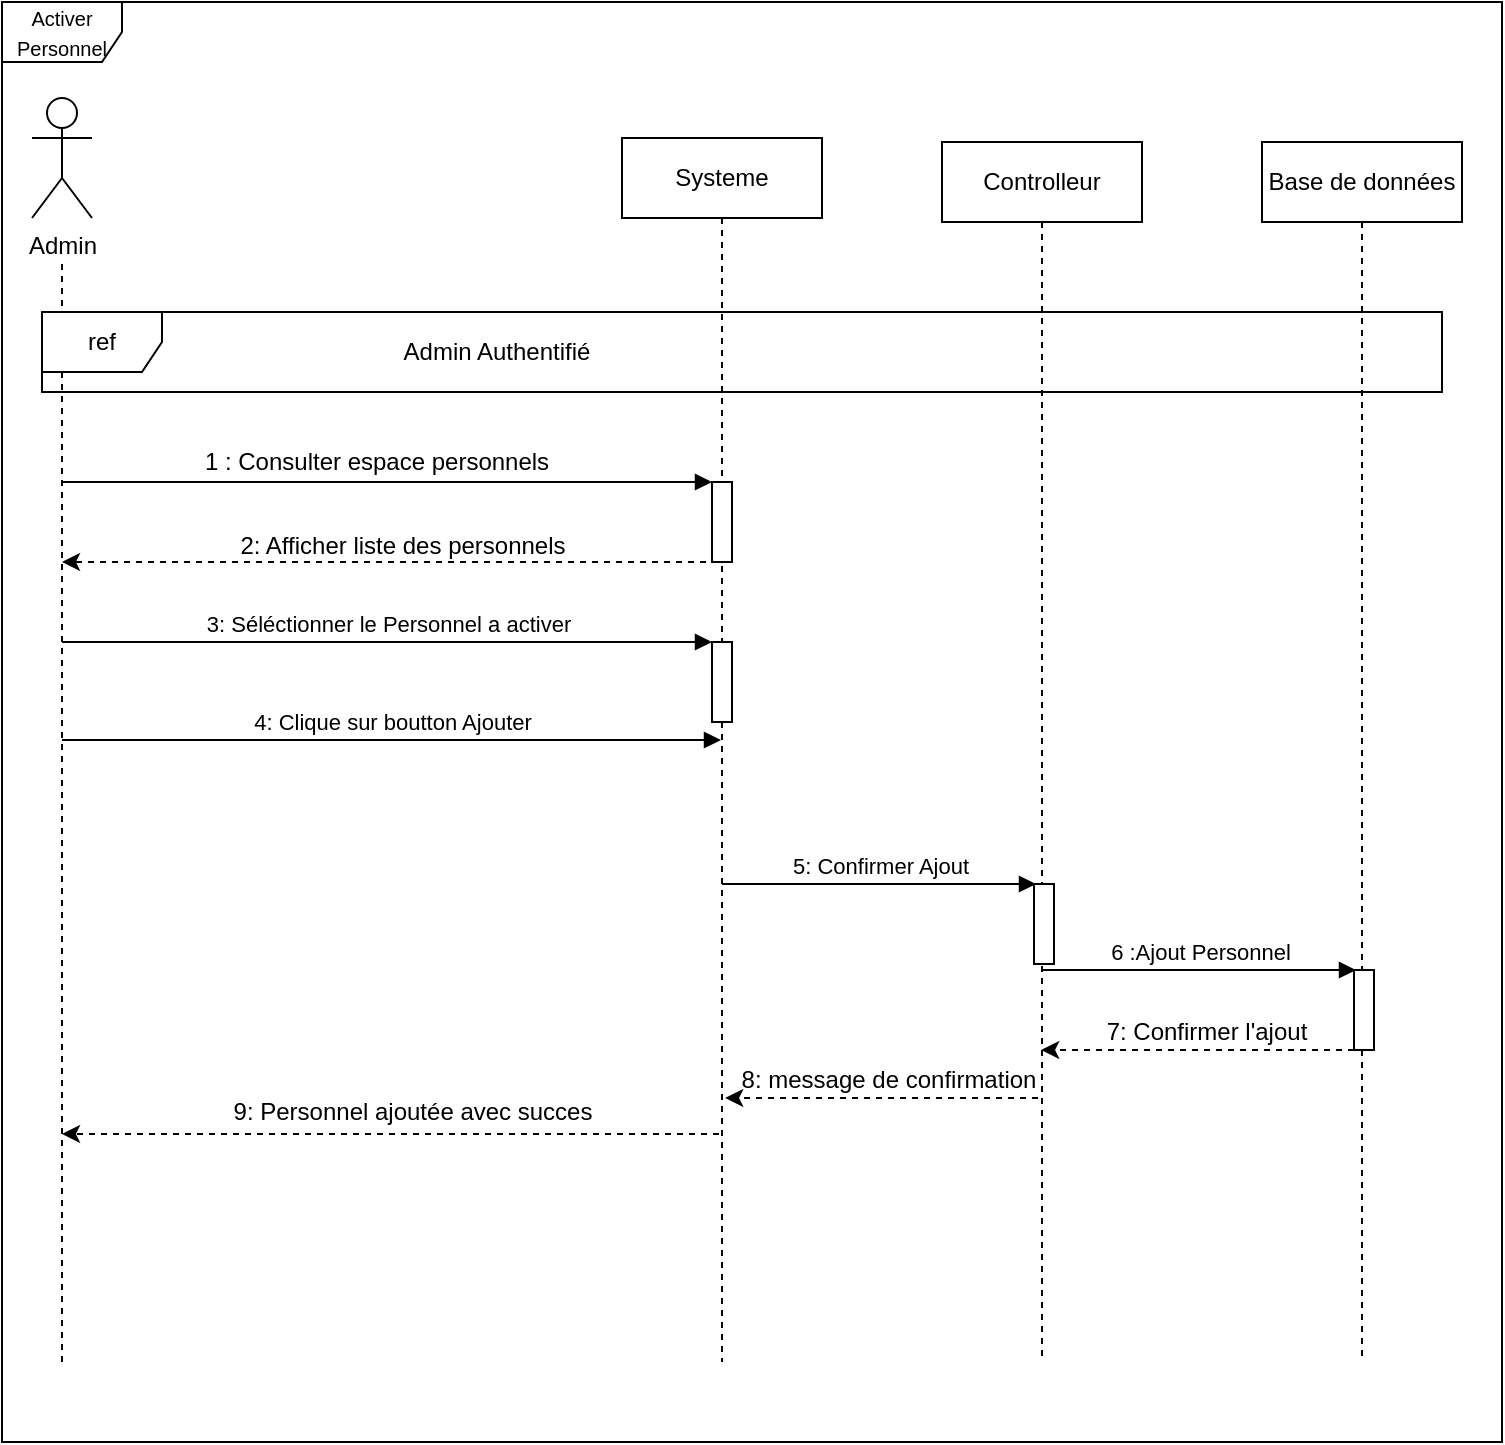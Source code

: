 <mxfile version="26.2.14">
  <diagram name="Page-1" id="2YBvvXClWsGukQMizWep">
    <mxGraphModel dx="1426" dy="777" grid="1" gridSize="10" guides="1" tooltips="1" connect="1" arrows="1" fold="1" page="1" pageScale="1" pageWidth="850" pageHeight="1100" math="0" shadow="0">
      <root>
        <mxCell id="0" />
        <mxCell id="1" parent="0" />
        <mxCell id="LiHfCers7BduxrwoL8Yd-1" value="Systeme" style="shape=umlLifeline;perimeter=lifelinePerimeter;whiteSpace=wrap;html=1;container=0;dropTarget=0;collapsible=0;recursiveResize=0;outlineConnect=0;portConstraint=eastwest;newEdgeStyle={&quot;edgeStyle&quot;:&quot;elbowEdgeStyle&quot;,&quot;elbow&quot;:&quot;vertical&quot;,&quot;curved&quot;:0,&quot;rounded&quot;:0};" vertex="1" parent="1">
          <mxGeometry x="480" y="188" width="100" height="612" as="geometry" />
        </mxCell>
        <mxCell id="LiHfCers7BduxrwoL8Yd-2" value="" style="html=1;points=[];perimeter=orthogonalPerimeter;outlineConnect=0;targetShapes=umlLifeline;portConstraint=eastwest;newEdgeStyle={&quot;edgeStyle&quot;:&quot;elbowEdgeStyle&quot;,&quot;elbow&quot;:&quot;vertical&quot;,&quot;curved&quot;:0,&quot;rounded&quot;:0};" vertex="1" parent="LiHfCers7BduxrwoL8Yd-1">
          <mxGeometry x="45" y="172" width="10" height="40" as="geometry" />
        </mxCell>
        <mxCell id="LiHfCers7BduxrwoL8Yd-3" value="" style="html=1;verticalAlign=bottom;endArrow=block;edgeStyle=elbowEdgeStyle;elbow=vertical;curved=0;rounded=0;" edge="1" parent="1" target="LiHfCers7BduxrwoL8Yd-2">
          <mxGeometry relative="1" as="geometry">
            <mxPoint x="200" y="360" as="sourcePoint" />
            <Array as="points">
              <mxPoint x="435" y="360" />
            </Array>
            <mxPoint x="520" y="360" as="targetPoint" />
          </mxGeometry>
        </mxCell>
        <mxCell id="LiHfCers7BduxrwoL8Yd-4" value="Admin" style="shape=umlActor;verticalLabelPosition=bottom;verticalAlign=top;html=1;outlineConnect=0;" vertex="1" parent="1">
          <mxGeometry x="185" y="168" width="30" height="60" as="geometry" />
        </mxCell>
        <mxCell id="LiHfCers7BduxrwoL8Yd-5" value="" style="endArrow=none;dashed=1;html=1;rounded=0;" edge="1" parent="1">
          <mxGeometry width="50" height="50" relative="1" as="geometry">
            <mxPoint x="200" y="800" as="sourcePoint" />
            <mxPoint x="200" y="248" as="targetPoint" />
          </mxGeometry>
        </mxCell>
        <mxCell id="LiHfCers7BduxrwoL8Yd-6" value="4: Clique sur boutton Ajouter" style="html=1;verticalAlign=bottom;endArrow=block;edgeStyle=elbowEdgeStyle;elbow=vertical;curved=0;rounded=0;" edge="1" parent="1" target="LiHfCers7BduxrwoL8Yd-1">
          <mxGeometry relative="1" as="geometry">
            <mxPoint x="200" y="489" as="sourcePoint" />
            <Array as="points">
              <mxPoint x="315" y="489" />
            </Array>
            <mxPoint x="405" y="489" as="targetPoint" />
          </mxGeometry>
        </mxCell>
        <mxCell id="LiHfCers7BduxrwoL8Yd-7" value="" style="endArrow=classic;html=1;rounded=0;dashed=1;" edge="1" parent="1">
          <mxGeometry width="50" height="50" relative="1" as="geometry">
            <mxPoint x="528" y="400" as="sourcePoint" />
            <mxPoint x="200" y="400" as="targetPoint" />
          </mxGeometry>
        </mxCell>
        <mxCell id="LiHfCers7BduxrwoL8Yd-8" value="2: Afficher liste des personnels" style="text;html=1;align=center;verticalAlign=middle;resizable=0;points=[];autosize=1;strokeColor=none;fillColor=none;" vertex="1" parent="1">
          <mxGeometry x="275" y="377" width="190" height="30" as="geometry" />
        </mxCell>
        <mxCell id="LiHfCers7BduxrwoL8Yd-9" value="" style="rounded=0;whiteSpace=wrap;html=1;" vertex="1" parent="1">
          <mxGeometry x="525" y="440" width="10" height="40" as="geometry" />
        </mxCell>
        <mxCell id="LiHfCers7BduxrwoL8Yd-10" value="3: Séléctionner le Personnel a activer" style="html=1;verticalAlign=bottom;endArrow=block;edgeStyle=elbowEdgeStyle;elbow=vertical;curved=0;rounded=0;" edge="1" parent="1">
          <mxGeometry x="0.003" relative="1" as="geometry">
            <mxPoint x="200" y="440" as="sourcePoint" />
            <Array as="points">
              <mxPoint x="435" y="440" />
            </Array>
            <mxPoint x="525" y="440" as="targetPoint" />
            <mxPoint as="offset" />
          </mxGeometry>
        </mxCell>
        <mxCell id="LiHfCers7BduxrwoL8Yd-11" value="ref" style="shape=umlFrame;whiteSpace=wrap;html=1;pointerEvents=0;movable=1;resizable=1;rotatable=1;deletable=1;editable=1;locked=0;connectable=1;" vertex="1" parent="1">
          <mxGeometry x="190" y="275" width="700" height="40" as="geometry" />
        </mxCell>
        <mxCell id="LiHfCers7BduxrwoL8Yd-12" value="Admin Authentifié" style="text;html=1;align=center;verticalAlign=middle;resizable=1;points=[];autosize=1;strokeColor=none;fillColor=none;movable=1;rotatable=1;deletable=1;editable=1;locked=0;connectable=1;" vertex="1" parent="1">
          <mxGeometry x="357" y="280" width="120" height="30" as="geometry" />
        </mxCell>
        <mxCell id="LiHfCers7BduxrwoL8Yd-13" value="&lt;font style=&quot;font-size: 10px;&quot;&gt;Activer&lt;/font&gt;&lt;div&gt;&lt;font style=&quot;font-size: 10px;&quot;&gt;Personnel&lt;/font&gt;&lt;/div&gt;" style="shape=umlFrame;whiteSpace=wrap;html=1;pointerEvents=0;" vertex="1" parent="1">
          <mxGeometry x="170" y="120" width="750" height="720" as="geometry" />
        </mxCell>
        <mxCell id="LiHfCers7BduxrwoL8Yd-14" value="Controlleur" style="shape=umlLifeline;perimeter=lifelinePerimeter;whiteSpace=wrap;html=1;container=0;dropTarget=0;collapsible=0;recursiveResize=0;outlineConnect=0;portConstraint=eastwest;newEdgeStyle={&quot;edgeStyle&quot;:&quot;elbowEdgeStyle&quot;,&quot;elbow&quot;:&quot;vertical&quot;,&quot;curved&quot;:0,&quot;rounded&quot;:0};" vertex="1" parent="1">
          <mxGeometry x="640" y="190" width="100" height="610" as="geometry" />
        </mxCell>
        <mxCell id="LiHfCers7BduxrwoL8Yd-15" value="Base de données" style="shape=umlLifeline;perimeter=lifelinePerimeter;whiteSpace=wrap;html=1;container=0;dropTarget=0;collapsible=0;recursiveResize=0;outlineConnect=0;portConstraint=eastwest;newEdgeStyle={&quot;edgeStyle&quot;:&quot;elbowEdgeStyle&quot;,&quot;elbow&quot;:&quot;vertical&quot;,&quot;curved&quot;:0,&quot;rounded&quot;:0};" vertex="1" parent="1">
          <mxGeometry x="800" y="190" width="100" height="610" as="geometry" />
        </mxCell>
        <mxCell id="LiHfCers7BduxrwoL8Yd-16" value="" style="endArrow=classic;html=1;rounded=0;dashed=1;" edge="1" parent="1">
          <mxGeometry width="50" height="50" relative="1" as="geometry">
            <mxPoint x="528.5" y="686" as="sourcePoint" />
            <mxPoint x="200" y="686" as="targetPoint" />
          </mxGeometry>
        </mxCell>
        <mxCell id="LiHfCers7BduxrwoL8Yd-17" value="9: Personnel ajoutée avec succes" style="text;html=1;align=center;verticalAlign=middle;resizable=0;points=[];autosize=1;strokeColor=none;fillColor=none;" vertex="1" parent="1">
          <mxGeometry x="275" y="660" width="200" height="30" as="geometry" />
        </mxCell>
        <mxCell id="LiHfCers7BduxrwoL8Yd-18" value="6 :Ajout Personnel" style="html=1;verticalAlign=bottom;endArrow=block;edgeStyle=elbowEdgeStyle;elbow=horizontal;curved=0;rounded=0;" edge="1" parent="1">
          <mxGeometry relative="1" as="geometry">
            <mxPoint x="690" y="604" as="sourcePoint" />
            <Array as="points">
              <mxPoint x="757" y="604" />
            </Array>
            <mxPoint x="847" y="604" as="targetPoint" />
          </mxGeometry>
        </mxCell>
        <mxCell id="LiHfCers7BduxrwoL8Yd-19" value="7: Confirmer l&#39;ajout" style="text;html=1;align=center;verticalAlign=middle;resizable=0;points=[];autosize=1;strokeColor=none;fillColor=none;" vertex="1" parent="1">
          <mxGeometry x="712" y="620" width="120" height="30" as="geometry" />
        </mxCell>
        <mxCell id="LiHfCers7BduxrwoL8Yd-20" value="" style="rounded=0;whiteSpace=wrap;html=1;" vertex="1" parent="1">
          <mxGeometry x="846" y="604" width="10" height="40" as="geometry" />
        </mxCell>
        <mxCell id="LiHfCers7BduxrwoL8Yd-21" value="" style="endArrow=classic;html=1;rounded=0;exitX=0;exitY=1;exitDx=0;exitDy=0;dashed=1;" edge="1" parent="1" source="LiHfCers7BduxrwoL8Yd-20">
          <mxGeometry width="50" height="50" relative="1" as="geometry">
            <mxPoint x="660" y="644" as="sourcePoint" />
            <mxPoint x="689.591" y="644" as="targetPoint" />
          </mxGeometry>
        </mxCell>
        <mxCell id="LiHfCers7BduxrwoL8Yd-22" value="5: Confirmer Ajout" style="html=1;verticalAlign=bottom;endArrow=block;edgeStyle=elbowEdgeStyle;elbow=vertical;curved=0;rounded=0;" edge="1" parent="1">
          <mxGeometry relative="1" as="geometry">
            <mxPoint x="530" y="561" as="sourcePoint" />
            <Array as="points">
              <mxPoint x="597" y="561" />
            </Array>
            <mxPoint x="687" y="561" as="targetPoint" />
          </mxGeometry>
        </mxCell>
        <mxCell id="LiHfCers7BduxrwoL8Yd-23" value="" style="rounded=0;whiteSpace=wrap;html=1;" vertex="1" parent="1">
          <mxGeometry x="686" y="561" width="10" height="40" as="geometry" />
        </mxCell>
        <mxCell id="LiHfCers7BduxrwoL8Yd-24" value="8: message de confirmation" style="text;html=1;align=center;verticalAlign=middle;resizable=0;points=[];autosize=1;strokeColor=none;fillColor=none;" vertex="1" parent="1">
          <mxGeometry x="528" y="644" width="170" height="30" as="geometry" />
        </mxCell>
        <mxCell id="LiHfCers7BduxrwoL8Yd-25" value="" style="endArrow=classic;html=1;rounded=0;exitX=0;exitY=1;exitDx=0;exitDy=0;dashed=1;" edge="1" parent="1">
          <mxGeometry width="50" height="50" relative="1" as="geometry">
            <mxPoint x="688" y="668" as="sourcePoint" />
            <mxPoint x="531.591" y="668" as="targetPoint" />
          </mxGeometry>
        </mxCell>
        <mxCell id="LiHfCers7BduxrwoL8Yd-26" value="1 : Consulter espace personnels" style="text;html=1;align=center;verticalAlign=middle;resizable=0;points=[];autosize=1;strokeColor=none;fillColor=none;" vertex="1" parent="1">
          <mxGeometry x="257" y="335" width="200" height="30" as="geometry" />
        </mxCell>
      </root>
    </mxGraphModel>
  </diagram>
</mxfile>
